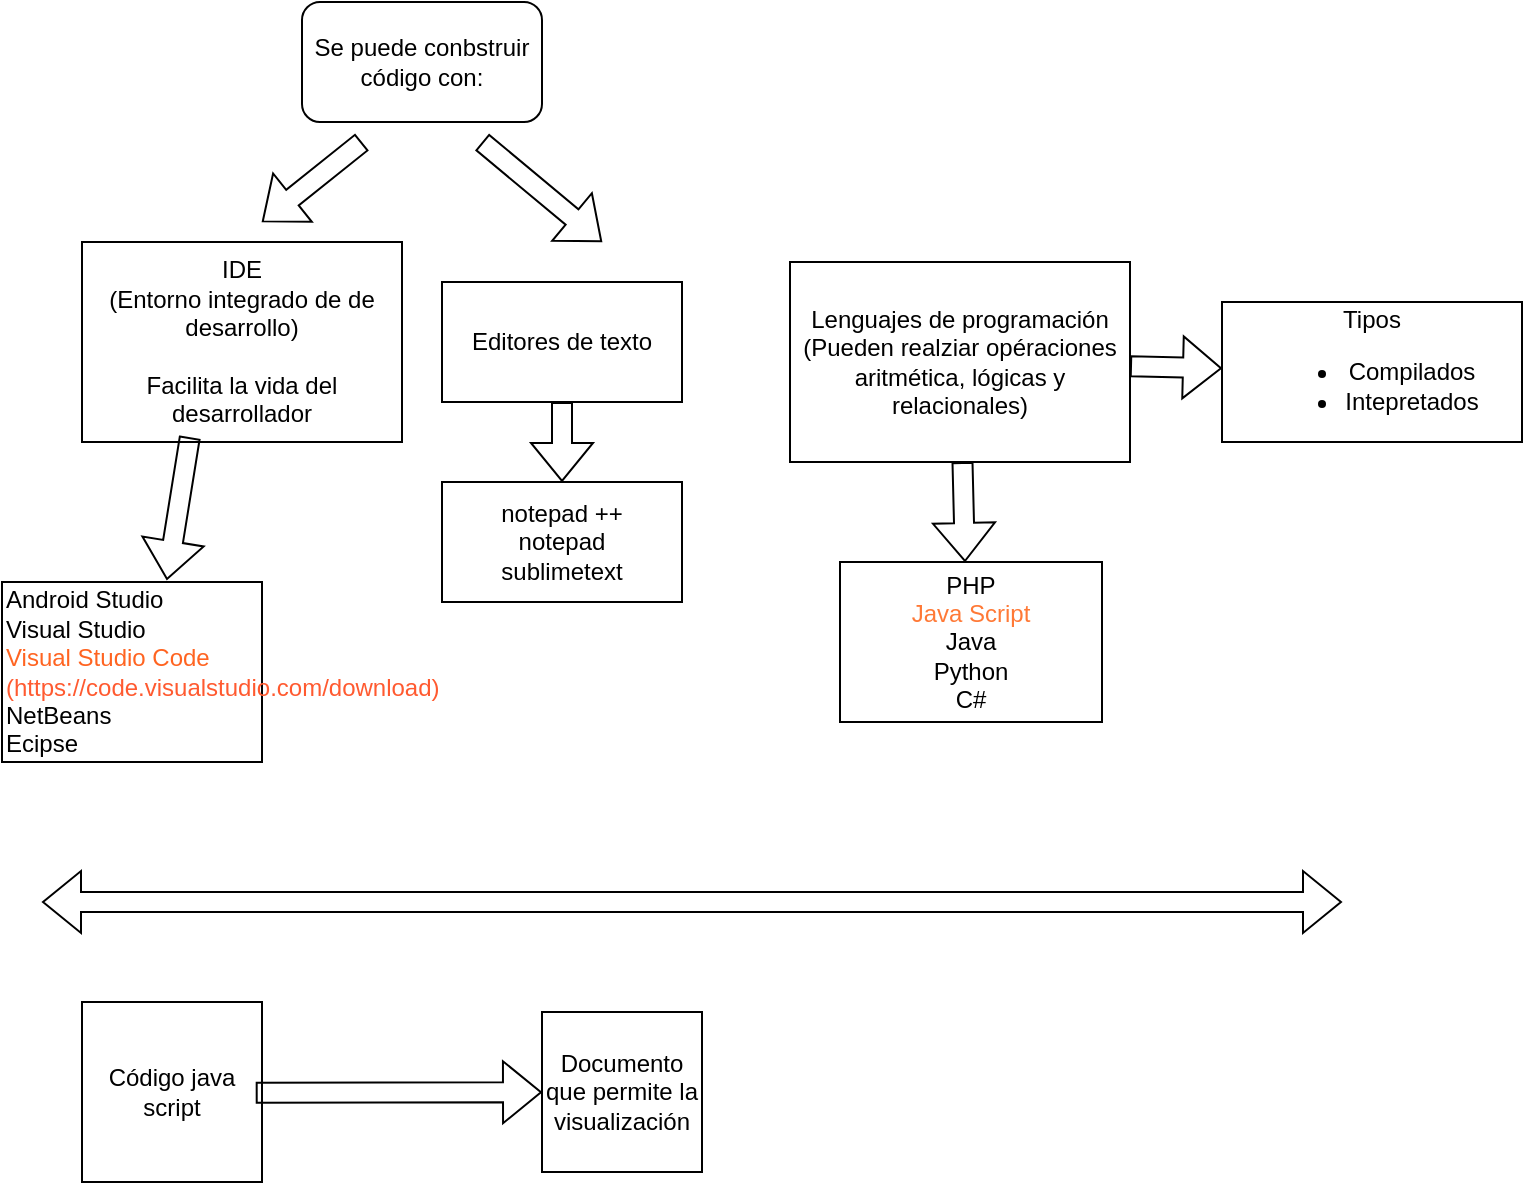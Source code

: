 <mxfile version="21.6.6" type="github">
  <diagram name="Página-1" id="_dcGo-oxmr1GpF_SujIY">
    <mxGraphModel dx="988" dy="1523" grid="1" gridSize="10" guides="1" tooltips="1" connect="1" arrows="1" fold="1" page="1" pageScale="1" pageWidth="827" pageHeight="1169" math="0" shadow="0">
      <root>
        <mxCell id="0" />
        <mxCell id="1" parent="0" />
        <mxCell id="iyWqXV0QQV_2VLTZt8Ab-1" value="IDE&lt;br&gt;(Entorno integrado de de desarrollo)&lt;br&gt;&lt;br&gt;Facilita la vida del desarrollador" style="rounded=0;whiteSpace=wrap;html=1;" vertex="1" parent="1">
          <mxGeometry x="60" y="60" width="160" height="100" as="geometry" />
        </mxCell>
        <mxCell id="iyWqXV0QQV_2VLTZt8Ab-2" value="Lenguajes de programación&lt;br&gt;(Pueden realziar opéraciones aritmética, lógicas y relacionales)" style="rounded=0;whiteSpace=wrap;html=1;" vertex="1" parent="1">
          <mxGeometry x="414" y="70" width="170" height="100" as="geometry" />
        </mxCell>
        <mxCell id="iyWqXV0QQV_2VLTZt8Ab-3" value="Editores de texto" style="rounded=0;whiteSpace=wrap;html=1;" vertex="1" parent="1">
          <mxGeometry x="240" y="80" width="120" height="60" as="geometry" />
        </mxCell>
        <mxCell id="iyWqXV0QQV_2VLTZt8Ab-4" value="Se puede conbstruir código con:" style="rounded=1;whiteSpace=wrap;html=1;" vertex="1" parent="1">
          <mxGeometry x="170" y="-60" width="120" height="60" as="geometry" />
        </mxCell>
        <mxCell id="iyWqXV0QQV_2VLTZt8Ab-5" value="" style="shape=flexArrow;endArrow=classic;html=1;rounded=0;" edge="1" parent="1">
          <mxGeometry width="50" height="50" relative="1" as="geometry">
            <mxPoint x="200" y="10" as="sourcePoint" />
            <mxPoint x="150" y="50" as="targetPoint" />
          </mxGeometry>
        </mxCell>
        <mxCell id="iyWqXV0QQV_2VLTZt8Ab-6" value="" style="shape=flexArrow;endArrow=classic;html=1;rounded=0;" edge="1" parent="1">
          <mxGeometry width="50" height="50" relative="1" as="geometry">
            <mxPoint x="260" y="10" as="sourcePoint" />
            <mxPoint x="320" y="60" as="targetPoint" />
          </mxGeometry>
        </mxCell>
        <mxCell id="iyWqXV0QQV_2VLTZt8Ab-7" value="&lt;div&gt;Tipos&lt;/div&gt;&lt;ul&gt;&lt;li&gt;Compilados&lt;/li&gt;&lt;li&gt;Intepretados&lt;/li&gt;&lt;/ul&gt;" style="rounded=0;whiteSpace=wrap;html=1;" vertex="1" parent="1">
          <mxGeometry x="630" y="90" width="150" height="70" as="geometry" />
        </mxCell>
        <mxCell id="iyWqXV0QQV_2VLTZt8Ab-8" value="PHP&lt;br&gt;&lt;font color=&quot;#ff7936&quot;&gt;Java Script&lt;/font&gt;&lt;br&gt;Java&lt;br&gt;Python&lt;br&gt;C#" style="rounded=0;whiteSpace=wrap;html=1;" vertex="1" parent="1">
          <mxGeometry x="439" y="220" width="131" height="80" as="geometry" />
        </mxCell>
        <mxCell id="iyWqXV0QQV_2VLTZt8Ab-9" value="" style="shape=flexArrow;endArrow=classic;html=1;rounded=0;" edge="1" parent="1" source="iyWqXV0QQV_2VLTZt8Ab-2" target="iyWqXV0QQV_2VLTZt8Ab-7">
          <mxGeometry width="50" height="50" relative="1" as="geometry">
            <mxPoint x="280" y="260" as="sourcePoint" />
            <mxPoint x="330" y="210" as="targetPoint" />
          </mxGeometry>
        </mxCell>
        <mxCell id="iyWqXV0QQV_2VLTZt8Ab-10" value="notepad ++&lt;br&gt;notepad&lt;br&gt;sublimetext" style="rounded=0;whiteSpace=wrap;html=1;" vertex="1" parent="1">
          <mxGeometry x="240" y="180" width="120" height="60" as="geometry" />
        </mxCell>
        <mxCell id="iyWqXV0QQV_2VLTZt8Ab-11" value="Android Studio&lt;br&gt;Visual Studio&lt;br&gt;&lt;font color=&quot;#ff6421&quot;&gt;Visual Studio Code&lt;br&gt;&lt;/font&gt;&lt;font color=&quot;#ff5a30&quot;&gt;(https://code.visualstudio.com/download)&lt;/font&gt;&lt;br&gt;NetBeans&lt;br&gt;Ecipse" style="rounded=0;whiteSpace=wrap;html=1;align=left;" vertex="1" parent="1">
          <mxGeometry x="20" y="230" width="130" height="90" as="geometry" />
        </mxCell>
        <mxCell id="iyWqXV0QQV_2VLTZt8Ab-12" value="" style="shape=flexArrow;endArrow=classic;html=1;rounded=0;exitX=0.337;exitY=0.976;exitDx=0;exitDy=0;exitPerimeter=0;entryX=0.634;entryY=-0.011;entryDx=0;entryDy=0;entryPerimeter=0;" edge="1" parent="1" source="iyWqXV0QQV_2VLTZt8Ab-1" target="iyWqXV0QQV_2VLTZt8Ab-11">
          <mxGeometry width="50" height="50" relative="1" as="geometry">
            <mxPoint x="280" y="260" as="sourcePoint" />
            <mxPoint x="330" y="210" as="targetPoint" />
          </mxGeometry>
        </mxCell>
        <mxCell id="iyWqXV0QQV_2VLTZt8Ab-13" value="" style="shape=flexArrow;endArrow=classic;html=1;rounded=0;entryX=0.477;entryY=0;entryDx=0;entryDy=0;entryPerimeter=0;" edge="1" parent="1" source="iyWqXV0QQV_2VLTZt8Ab-2" target="iyWqXV0QQV_2VLTZt8Ab-8">
          <mxGeometry width="50" height="50" relative="1" as="geometry">
            <mxPoint x="505" y="170" as="sourcePoint" />
            <mxPoint x="493" y="241" as="targetPoint" />
          </mxGeometry>
        </mxCell>
        <mxCell id="iyWqXV0QQV_2VLTZt8Ab-14" value="" style="shape=flexArrow;endArrow=classic;html=1;rounded=0;" edge="1" parent="1" source="iyWqXV0QQV_2VLTZt8Ab-3" target="iyWqXV0QQV_2VLTZt8Ab-10">
          <mxGeometry width="50" height="50" relative="1" as="geometry">
            <mxPoint x="299.5" y="140" as="sourcePoint" />
            <mxPoint x="300.5" y="190" as="targetPoint" />
          </mxGeometry>
        </mxCell>
        <mxCell id="iyWqXV0QQV_2VLTZt8Ab-15" value="" style="shape=flexArrow;endArrow=classic;startArrow=classic;html=1;rounded=0;" edge="1" parent="1">
          <mxGeometry width="100" height="100" relative="1" as="geometry">
            <mxPoint x="40" y="390" as="sourcePoint" />
            <mxPoint x="690" y="390" as="targetPoint" />
          </mxGeometry>
        </mxCell>
        <mxCell id="iyWqXV0QQV_2VLTZt8Ab-16" value="Código java script" style="whiteSpace=wrap;html=1;aspect=fixed;" vertex="1" parent="1">
          <mxGeometry x="60" y="440" width="90" height="90" as="geometry" />
        </mxCell>
        <mxCell id="iyWqXV0QQV_2VLTZt8Ab-17" value="Documento que permite la visualización" style="whiteSpace=wrap;html=1;aspect=fixed;" vertex="1" parent="1">
          <mxGeometry x="290" y="445" width="80" height="80" as="geometry" />
        </mxCell>
        <mxCell id="iyWqXV0QQV_2VLTZt8Ab-18" value="" style="shape=flexArrow;endArrow=classic;html=1;rounded=0;exitX=0.965;exitY=0.504;exitDx=0;exitDy=0;exitPerimeter=0;" edge="1" parent="1" source="iyWqXV0QQV_2VLTZt8Ab-16" target="iyWqXV0QQV_2VLTZt8Ab-17">
          <mxGeometry width="50" height="50" relative="1" as="geometry">
            <mxPoint x="280" y="480" as="sourcePoint" />
            <mxPoint x="330" y="430" as="targetPoint" />
          </mxGeometry>
        </mxCell>
      </root>
    </mxGraphModel>
  </diagram>
</mxfile>
